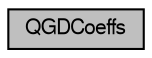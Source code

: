 digraph G
{
  bgcolor="transparent";
  edge [fontname="FreeSans",fontsize="10",labelfontname="FreeSans",labelfontsize="10"];
  node [fontname="FreeSans",fontsize="10",shape=record];
  Node1 [label="QGDCoeffs",height=0.2,width=0.4,color="black", fillcolor="grey75", style="filled" fontcolor="black"];
}
